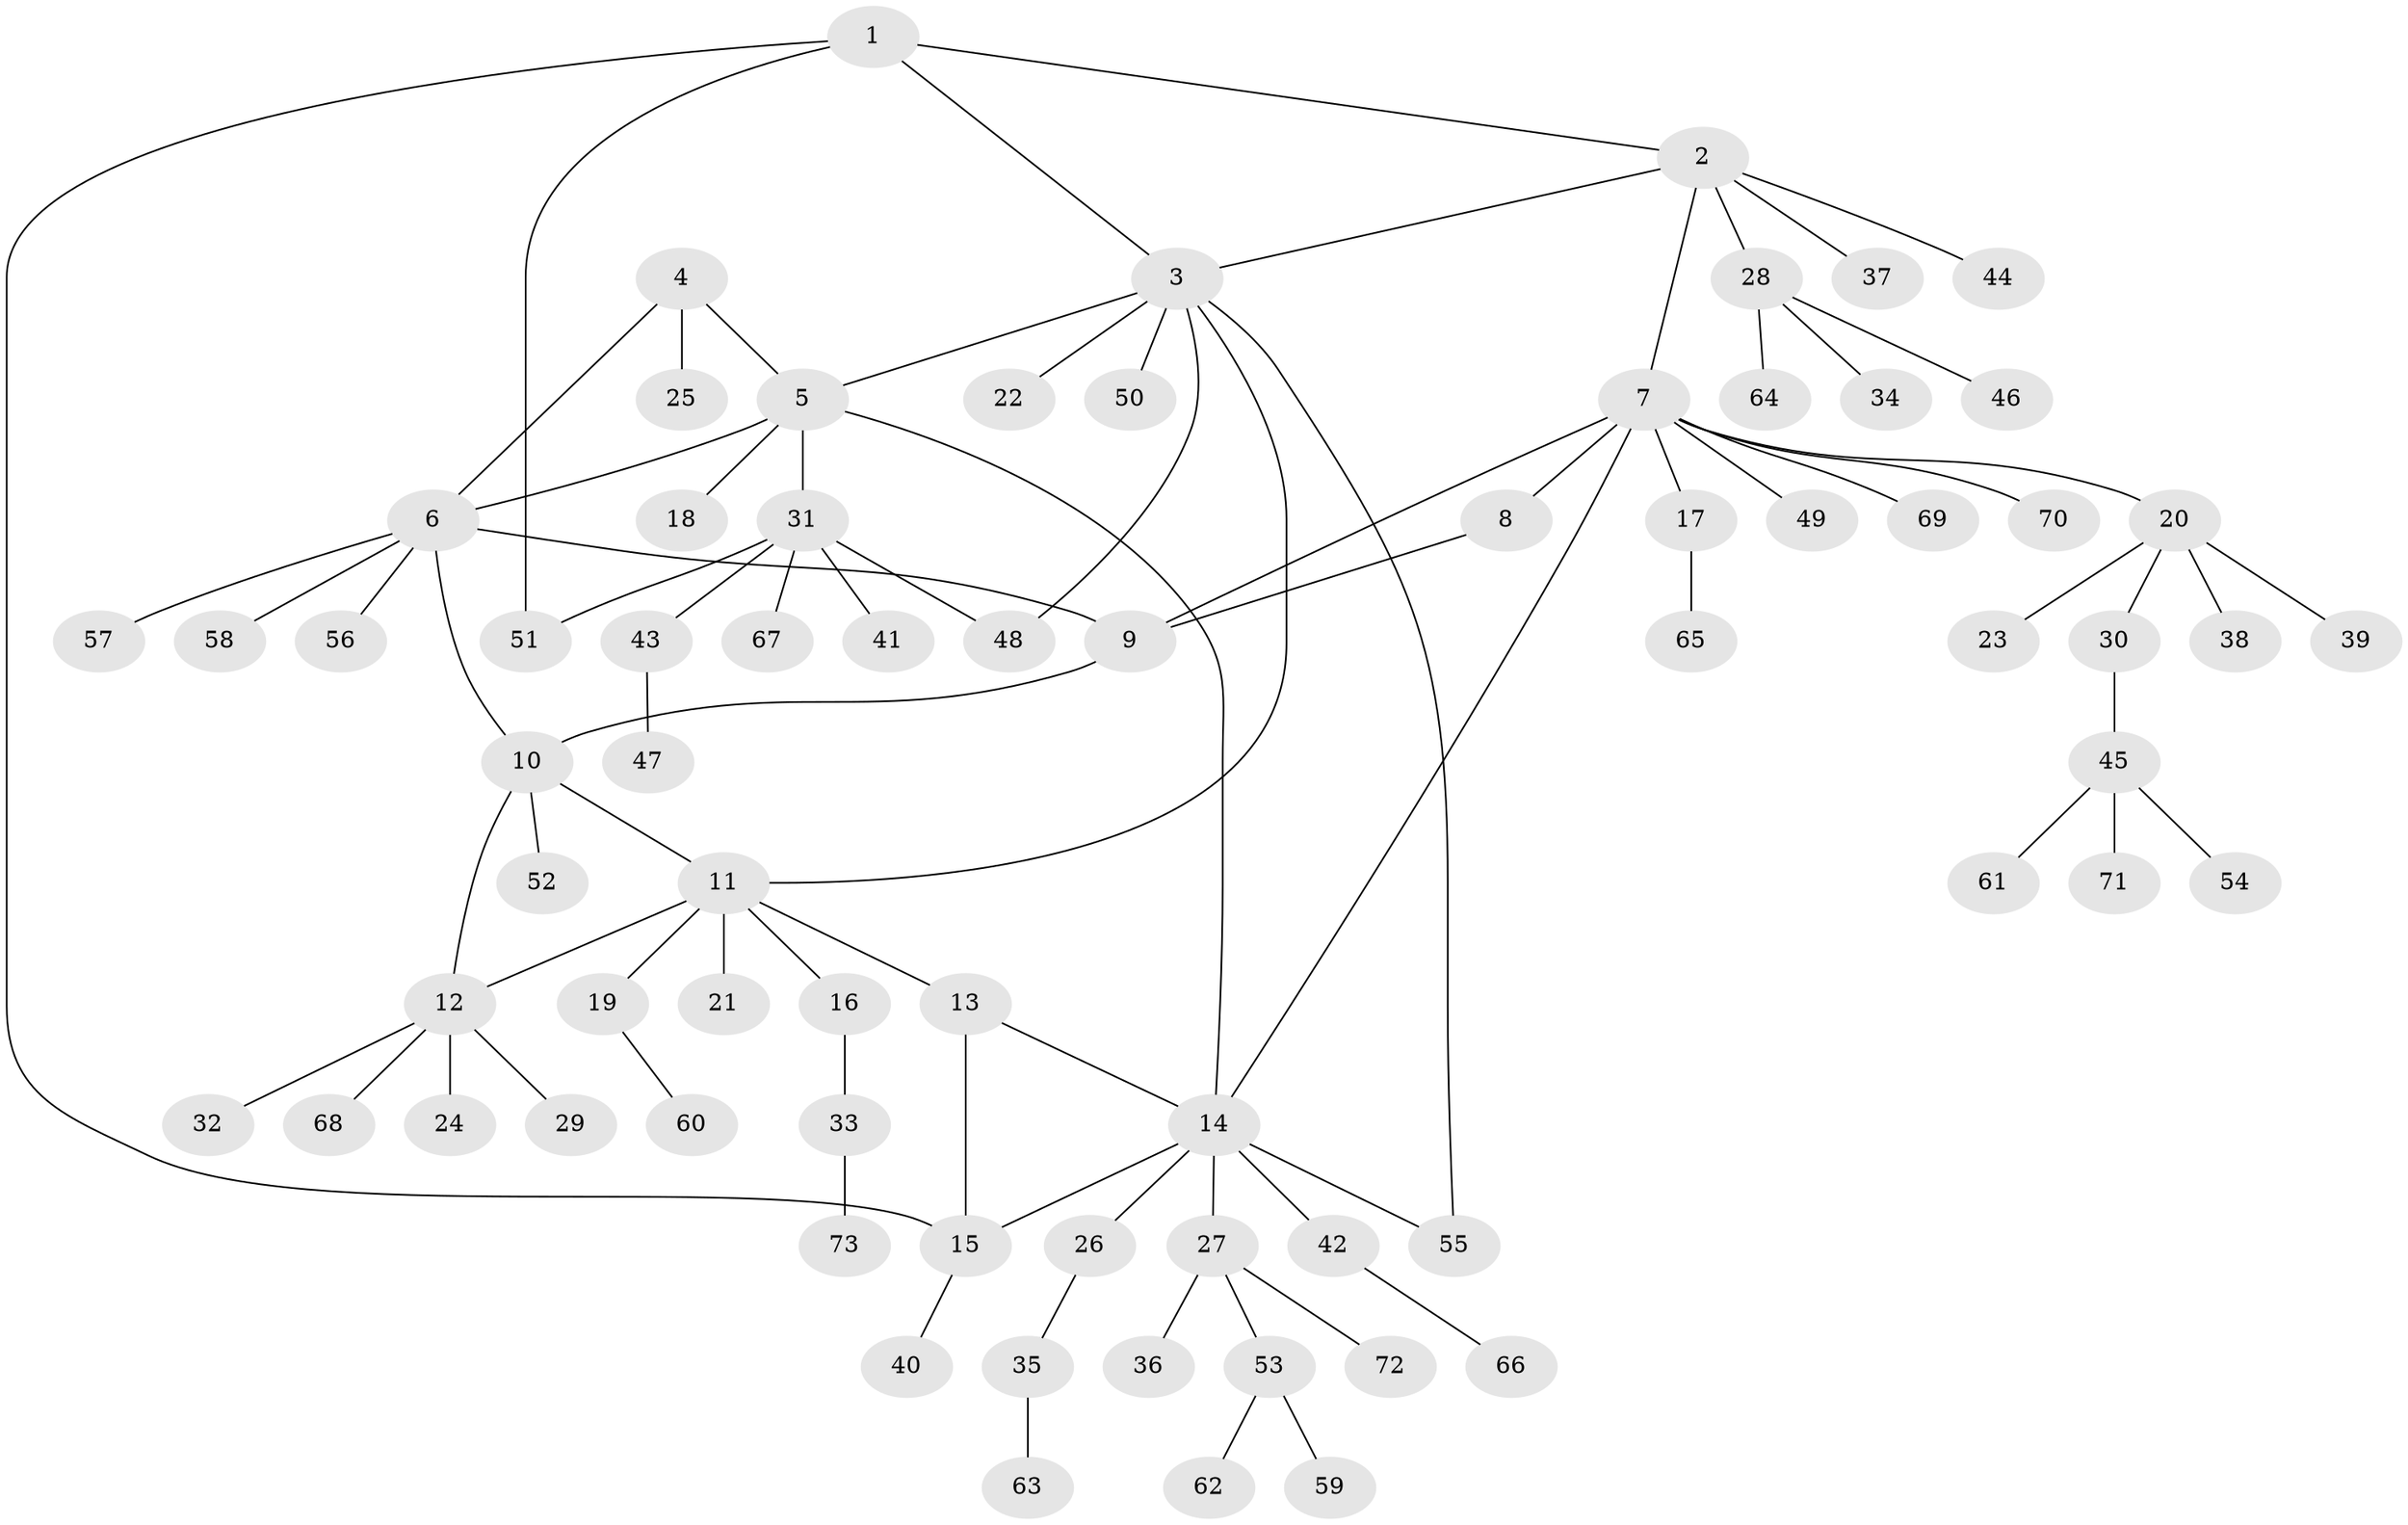 // coarse degree distribution, {4: 0.05555555555555555, 8: 0.037037037037037035, 1: 0.6296296296296297, 10: 0.037037037037037035, 13: 0.018518518518518517, 3: 0.07407407407407407, 2: 0.12962962962962962, 5: 0.018518518518518517}
// Generated by graph-tools (version 1.1) at 2025/52/02/27/25 19:52:19]
// undirected, 73 vertices, 86 edges
graph export_dot {
graph [start="1"]
  node [color=gray90,style=filled];
  1;
  2;
  3;
  4;
  5;
  6;
  7;
  8;
  9;
  10;
  11;
  12;
  13;
  14;
  15;
  16;
  17;
  18;
  19;
  20;
  21;
  22;
  23;
  24;
  25;
  26;
  27;
  28;
  29;
  30;
  31;
  32;
  33;
  34;
  35;
  36;
  37;
  38;
  39;
  40;
  41;
  42;
  43;
  44;
  45;
  46;
  47;
  48;
  49;
  50;
  51;
  52;
  53;
  54;
  55;
  56;
  57;
  58;
  59;
  60;
  61;
  62;
  63;
  64;
  65;
  66;
  67;
  68;
  69;
  70;
  71;
  72;
  73;
  1 -- 2;
  1 -- 3;
  1 -- 15;
  1 -- 51;
  2 -- 3;
  2 -- 7;
  2 -- 28;
  2 -- 37;
  2 -- 44;
  3 -- 5;
  3 -- 11;
  3 -- 22;
  3 -- 48;
  3 -- 50;
  3 -- 55;
  4 -- 5;
  4 -- 6;
  4 -- 25;
  5 -- 6;
  5 -- 14;
  5 -- 18;
  5 -- 31;
  6 -- 9;
  6 -- 10;
  6 -- 56;
  6 -- 57;
  6 -- 58;
  7 -- 8;
  7 -- 9;
  7 -- 14;
  7 -- 17;
  7 -- 20;
  7 -- 49;
  7 -- 69;
  7 -- 70;
  8 -- 9;
  9 -- 10;
  10 -- 11;
  10 -- 12;
  10 -- 52;
  11 -- 12;
  11 -- 13;
  11 -- 16;
  11 -- 19;
  11 -- 21;
  12 -- 24;
  12 -- 29;
  12 -- 32;
  12 -- 68;
  13 -- 14;
  13 -- 15;
  14 -- 15;
  14 -- 26;
  14 -- 27;
  14 -- 42;
  14 -- 55;
  15 -- 40;
  16 -- 33;
  17 -- 65;
  19 -- 60;
  20 -- 23;
  20 -- 30;
  20 -- 38;
  20 -- 39;
  26 -- 35;
  27 -- 36;
  27 -- 53;
  27 -- 72;
  28 -- 34;
  28 -- 46;
  28 -- 64;
  30 -- 45;
  31 -- 41;
  31 -- 43;
  31 -- 48;
  31 -- 51;
  31 -- 67;
  33 -- 73;
  35 -- 63;
  42 -- 66;
  43 -- 47;
  45 -- 54;
  45 -- 61;
  45 -- 71;
  53 -- 59;
  53 -- 62;
}
